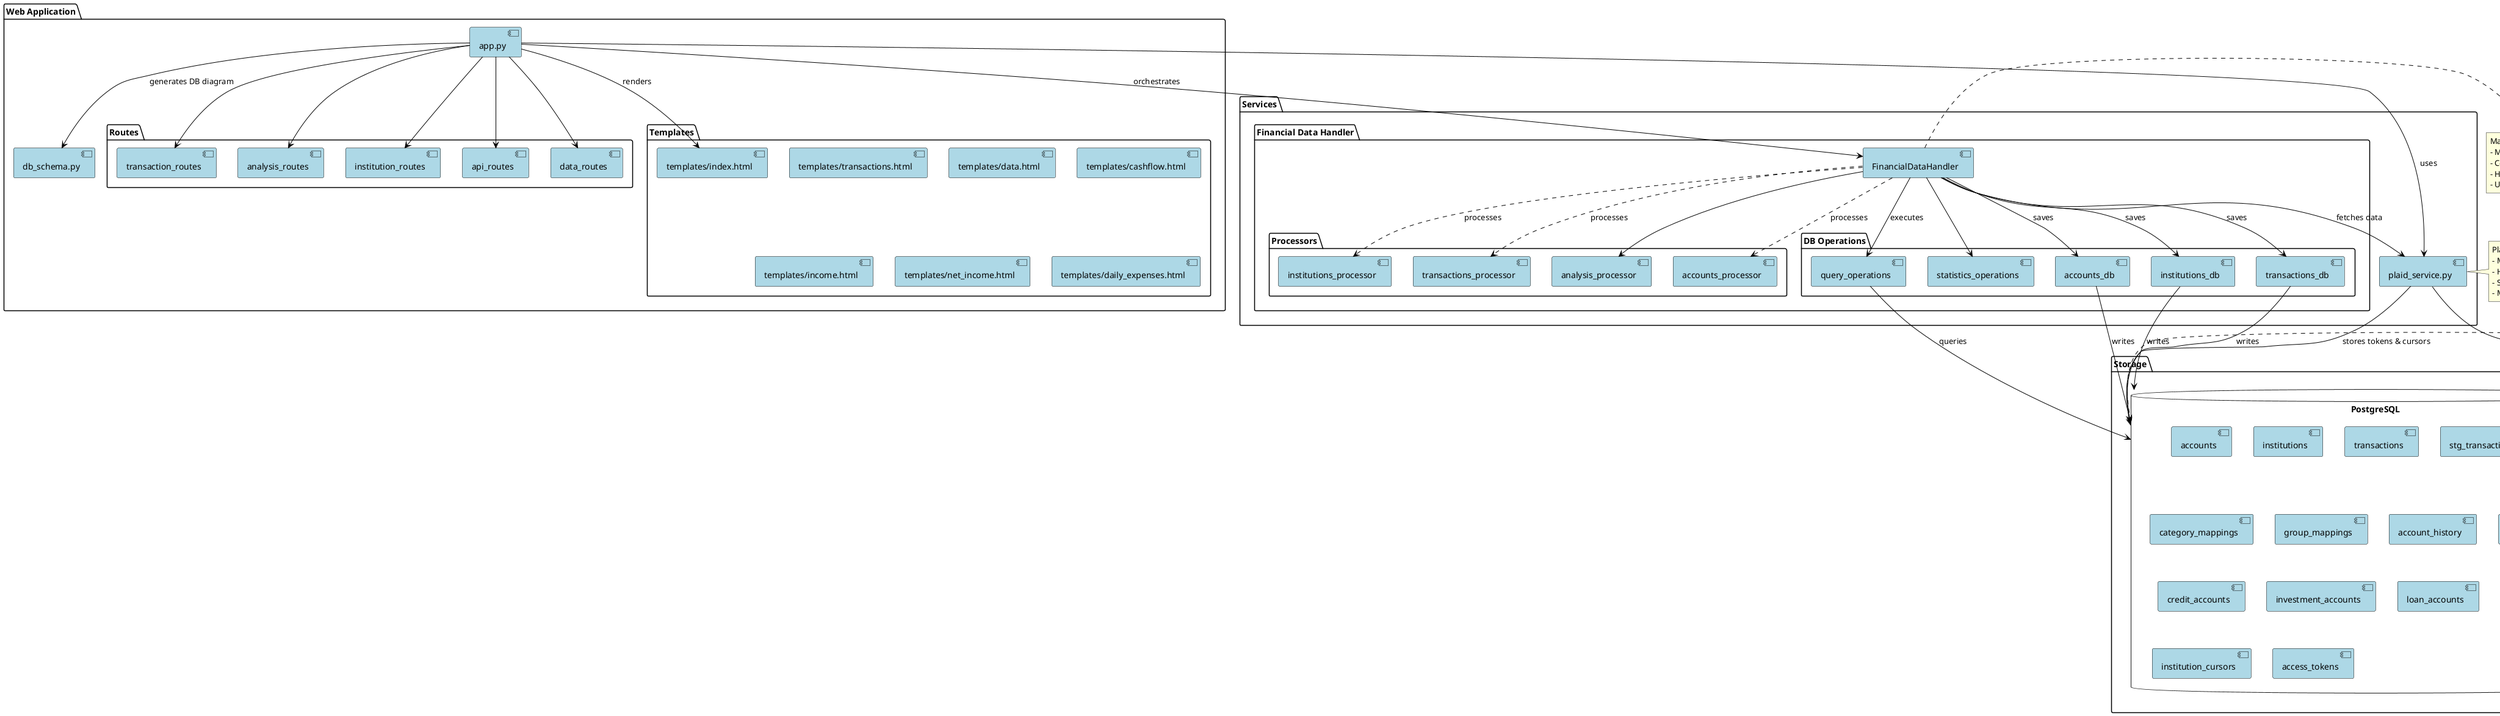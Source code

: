 @startuml Financial Data Fetcher Architecture

' Styling
skinparam componentStyle uml2
skinparam component {
  BackgroundColor LightBlue
  BorderColor Black
  ArrowColor Black
}

' Components
package "Web Application" {
  [app.py] as App
  
  package "Routes" {
    [data_routes] as DataRoutes
    [transaction_routes] as TransRoutes
    [analysis_routes] as AnalysisRoutes
    [institution_routes] as InstRoutes
    [api_routes] as APIRoutes
  }
  
  package "Templates" {
    [templates/index.html] as UI
    [templates/transactions.html] as TransactionsUI
    [templates/data.html] as DataUI
    [templates/cashflow.html] as CashflowUI
    [templates/income.html] as IncomeUI
    [templates/net_income.html] as NetIncomeUI
    [templates/daily_expenses.html] as DailyExpensesUI
  }
  
  [db_schema.py] as SchemaGen
}

package "Services" {
  [plaid_service.py] as PlaidService
  
  package "Financial Data Handler" {
    [FinancialDataHandler] as DataHandler
    
    package "Processors" {
      [accounts_processor] as AccountProcessor
      [institutions_processor] as InstProcessor
      [transactions_processor] as TransProcessor
      [analysis_processor] as AnalysisProcessor
    }
    
    package "DB Operations" {
      [accounts_db] as AccountDB
      [institutions_db] as InstDB
      [transactions_db] as TransDB
      [query_operations] as QueryOps
      [statistics_operations] as StatsOps
    }
  }
}

package "Storage" {
  database "PostgreSQL" as DB {
    [accounts]
    [institutions]
    [transactions]
    [stg_transactions]
    [category_mappings]
    [group_mappings]
    [account_history]
    [depository_accounts]
    [credit_accounts]
    [investment_accounts]
    [loan_accounts]
    [plaid_api_calls]
    [institution_cursors]
    [access_tokens]
  }
}

package "External Services" {
  [Plaid API] as PlaidAPI
}

' Relationships
App --> DataRoutes
App --> TransRoutes
App --> AnalysisRoutes
App --> InstRoutes
App --> APIRoutes

App --> UI : renders
App --> PlaidService : uses
App --> DataHandler : orchestrates
App --> SchemaGen : generates DB diagram

DataHandler --> PlaidService : fetches data
DataHandler ..> AccountProcessor : processes
DataHandler ..> InstProcessor : processes
DataHandler ..> TransProcessor : processes
DataHandler --> AnalysisProcessor
DataHandler --> StatsOps

DataHandler --> AccountDB : saves
DataHandler --> InstDB : saves
DataHandler --> TransDB : saves
DataHandler --> QueryOps : executes

PlaidService --> PlaidAPI : makes API calls
PlaidService --> DB : stores tokens & cursors
AccountDB --> DB : writes
InstDB --> DB : writes
TransDB --> DB : writes
QueryOps --> DB : queries

' Notes
note right of DataHandler
  Main Orchestrator
  - Manages database connections
  - Coordinates data processing
  - Handles transactions sync
  - Updates category mappings
end note

note right of PlaidService
  Plaid Integration
  - Manages access tokens
  - Handles API responses
  - Syncs transactions
  - Manages cursors
end note

note right of DB
  Database Schema
  - Core tables (institutions, account_history)
  - View tables (accounts, account type views)
  - Transaction tables & views
  - API tracking (plaid_api_calls)
  - Authentication (access_tokens)
end note

@enduml

